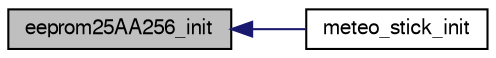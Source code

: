 digraph "eeprom25AA256_init"
{
  edge [fontname="FreeSans",fontsize="10",labelfontname="FreeSans",labelfontsize="10"];
  node [fontname="FreeSans",fontsize="10",shape=record];
  rankdir="LR";
  Node1 [label="eeprom25AA256_init",height=0.2,width=0.4,color="black", fillcolor="grey75", style="filled", fontcolor="black"];
  Node1 -> Node2 [dir="back",color="midnightblue",fontsize="10",style="solid",fontname="FreeSans"];
  Node2 [label="meteo_stick_init",height=0.2,width=0.4,color="black", fillcolor="white", style="filled",URL="$meteo__stick_8h.html#a0d55b5d5c74fa9222a3fc8fc67fddc04",tooltip="Functions. "];
}
